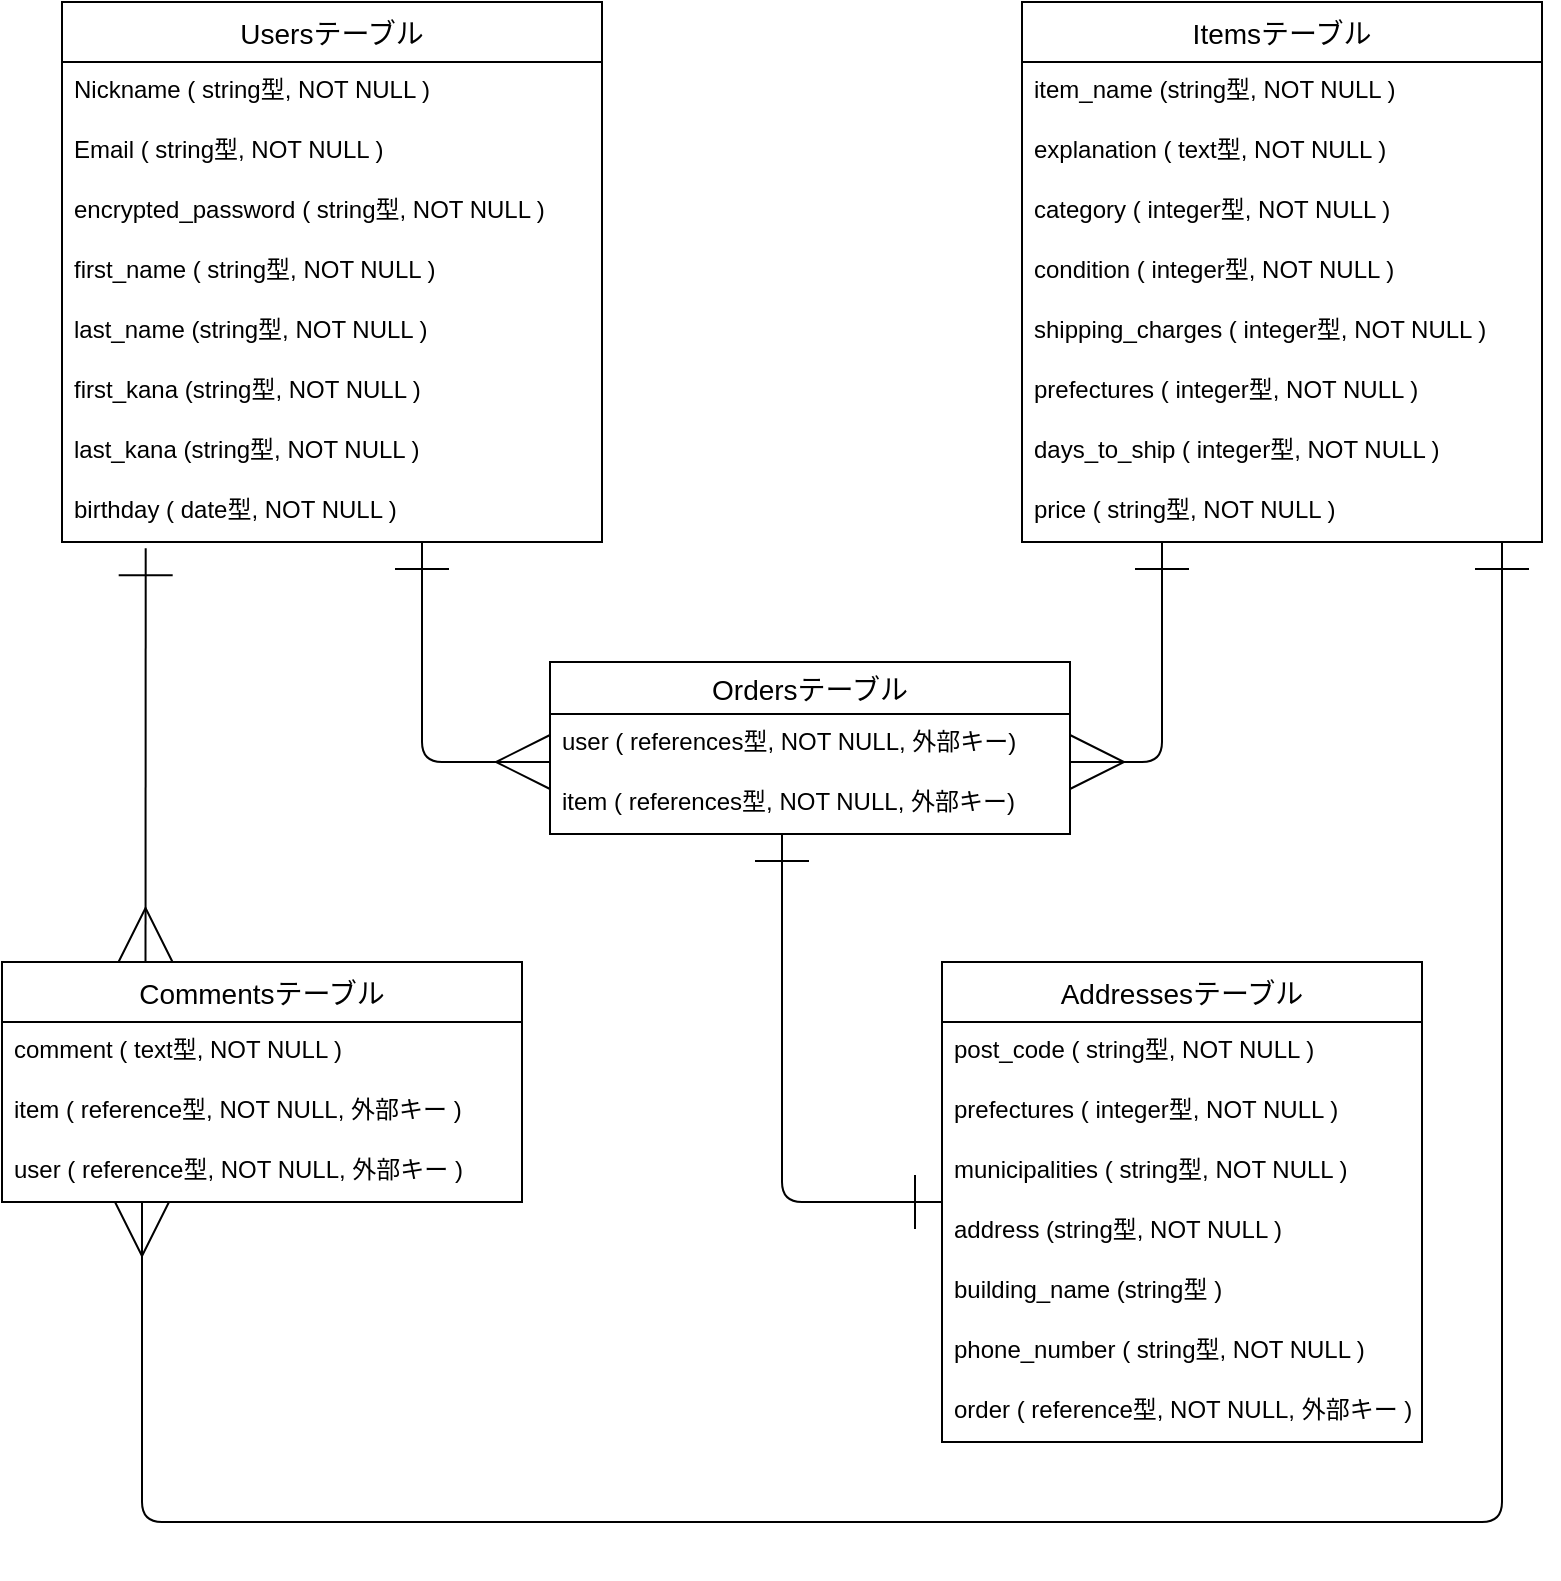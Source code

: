 <mxfile>
    <diagram id="XGgs2xe-O2-CvDhiHOvY" name="ページ1">
        <mxGraphModel dx="842" dy="473" grid="1" gridSize="10" guides="1" tooltips="1" connect="1" arrows="1" fold="1" page="1" pageScale="1" pageWidth="827" pageHeight="1169" math="0" shadow="0">
            <root>
                <mxCell id="0"/>
                <mxCell id="1" parent="0"/>
                <mxCell id="2" value="Usersテーブル" style="swimlane;fontStyle=0;childLayout=stackLayout;horizontal=1;startSize=30;horizontalStack=0;resizeParent=1;resizeParentMax=0;resizeLast=0;collapsible=1;marginBottom=0;align=center;fontSize=14;" parent="1" vertex="1">
                    <mxGeometry x="40" y="80" width="270" height="270" as="geometry">
                        <mxRectangle x="70" y="80" width="60" height="26" as="alternateBounds"/>
                    </mxGeometry>
                </mxCell>
                <mxCell id="3" value="Nickname ( string型, NOT NULL )" style="text;strokeColor=none;fillColor=none;spacingLeft=4;spacingRight=4;overflow=hidden;rotatable=0;points=[[0,0.5],[1,0.5]];portConstraint=eastwest;fontSize=12;" parent="2" vertex="1">
                    <mxGeometry y="30" width="270" height="30" as="geometry"/>
                </mxCell>
                <mxCell id="4" value="Email ( string型, NOT NULL )" style="text;strokeColor=none;fillColor=none;spacingLeft=4;spacingRight=4;overflow=hidden;rotatable=0;points=[[0,0.5],[1,0.5]];portConstraint=eastwest;fontSize=12;" parent="2" vertex="1">
                    <mxGeometry y="60" width="270" height="30" as="geometry"/>
                </mxCell>
                <mxCell id="5" value="encrypted_password ( string型, NOT NULL )" style="text;strokeColor=none;fillColor=none;spacingLeft=4;spacingRight=4;overflow=hidden;rotatable=0;points=[[0,0.5],[1,0.5]];portConstraint=eastwest;fontSize=12;" parent="2" vertex="1">
                    <mxGeometry y="90" width="270" height="30" as="geometry"/>
                </mxCell>
                <mxCell id="16" value="first_name ( string型, NOT NULL )" style="text;strokeColor=none;fillColor=none;spacingLeft=4;spacingRight=4;overflow=hidden;rotatable=0;points=[[0,0.5],[1,0.5]];portConstraint=eastwest;fontSize=12;" parent="2" vertex="1">
                    <mxGeometry y="120" width="270" height="30" as="geometry"/>
                </mxCell>
                <mxCell id="17" value="last_name (string型, NOT NULL )" style="text;strokeColor=none;fillColor=none;spacingLeft=4;spacingRight=4;overflow=hidden;rotatable=0;points=[[0,0.5],[1,0.5]];portConstraint=eastwest;fontSize=12;" parent="2" vertex="1">
                    <mxGeometry y="150" width="270" height="30" as="geometry"/>
                </mxCell>
                <mxCell id="18" value="first_kana (string型, NOT NULL )" style="text;strokeColor=none;fillColor=none;spacingLeft=4;spacingRight=4;overflow=hidden;rotatable=0;points=[[0,0.5],[1,0.5]];portConstraint=eastwest;fontSize=12;" parent="2" vertex="1">
                    <mxGeometry y="180" width="270" height="30" as="geometry"/>
                </mxCell>
                <mxCell id="19" value="last_kana (string型, NOT NULL )" style="text;strokeColor=none;fillColor=none;spacingLeft=4;spacingRight=4;overflow=hidden;rotatable=0;points=[[0,0.5],[1,0.5]];portConstraint=eastwest;fontSize=12;" parent="2" vertex="1">
                    <mxGeometry y="210" width="270" height="30" as="geometry"/>
                </mxCell>
                <mxCell id="20" value="birthday ( date型, NOT NULL )" style="text;strokeColor=none;fillColor=none;spacingLeft=4;spacingRight=4;overflow=hidden;rotatable=0;points=[[0,0.5],[1,0.5]];portConstraint=eastwest;fontSize=12;" parent="2" vertex="1">
                    <mxGeometry y="240" width="270" height="30" as="geometry"/>
                </mxCell>
                <mxCell id="6" value="Itemsテーブル" style="swimlane;fontStyle=0;childLayout=stackLayout;horizontal=1;startSize=30;horizontalStack=0;resizeParent=1;resizeParentMax=0;resizeLast=0;collapsible=1;marginBottom=0;align=center;fontSize=14;" parent="1" vertex="1">
                    <mxGeometry x="520" y="80" width="260" height="270" as="geometry"/>
                </mxCell>
                <mxCell id="8" value="item_name (string型, NOT NULL )" style="text;strokeColor=none;fillColor=none;spacingLeft=4;spacingRight=4;overflow=hidden;rotatable=0;points=[[0,0.5],[1,0.5]];portConstraint=eastwest;fontSize=12;" parent="6" vertex="1">
                    <mxGeometry y="30" width="260" height="30" as="geometry"/>
                </mxCell>
                <mxCell id="39" value="explanation ( text型, NOT NULL )" style="text;strokeColor=none;fillColor=none;spacingLeft=4;spacingRight=4;overflow=hidden;rotatable=0;points=[[0,0.5],[1,0.5]];portConstraint=eastwest;fontSize=12;" parent="6" vertex="1">
                    <mxGeometry y="60" width="260" height="30" as="geometry"/>
                </mxCell>
                <mxCell id="14" value="category ( integer型, NOT NULL )" style="text;strokeColor=none;fillColor=none;spacingLeft=4;spacingRight=4;overflow=hidden;rotatable=0;points=[[0,0.5],[1,0.5]];portConstraint=eastwest;fontSize=12;" parent="6" vertex="1">
                    <mxGeometry y="90" width="260" height="30" as="geometry"/>
                </mxCell>
                <mxCell id="13" value="condition ( integer型, NOT NULL )" style="text;strokeColor=none;fillColor=none;spacingLeft=4;spacingRight=4;overflow=hidden;rotatable=0;points=[[0,0.5],[1,0.5]];portConstraint=eastwest;fontSize=12;" parent="6" vertex="1">
                    <mxGeometry y="120" width="260" height="30" as="geometry"/>
                </mxCell>
                <mxCell id="12" value="shipping_charges ( integer型, NOT NULL )" style="text;strokeColor=none;fillColor=none;spacingLeft=4;spacingRight=4;overflow=hidden;rotatable=0;points=[[0,0.5],[1,0.5]];portConstraint=eastwest;fontSize=12;" parent="6" vertex="1">
                    <mxGeometry y="150" width="260" height="30" as="geometry"/>
                </mxCell>
                <mxCell id="11" value="prefectures ( integer型, NOT NULL )" style="text;strokeColor=none;fillColor=none;spacingLeft=4;spacingRight=4;overflow=hidden;rotatable=0;points=[[0,0.5],[1,0.5]];portConstraint=eastwest;fontSize=12;" parent="6" vertex="1">
                    <mxGeometry y="180" width="260" height="30" as="geometry"/>
                </mxCell>
                <mxCell id="10" value="days_to_ship ( integer型, NOT NULL )" style="text;strokeColor=none;fillColor=none;spacingLeft=4;spacingRight=4;overflow=hidden;rotatable=0;points=[[0,0.5],[1,0.5]];portConstraint=eastwest;fontSize=12;" parent="6" vertex="1">
                    <mxGeometry y="210" width="260" height="30" as="geometry"/>
                </mxCell>
                <mxCell id="9" value="price ( string型, NOT NULL )" style="text;strokeColor=none;fillColor=none;spacingLeft=4;spacingRight=4;overflow=hidden;rotatable=0;points=[[0,0.5],[1,0.5]];portConstraint=eastwest;fontSize=12;" parent="6" vertex="1">
                    <mxGeometry y="240" width="260" height="30" as="geometry"/>
                </mxCell>
                <mxCell id="23" value="Commentsテーブル" style="swimlane;fontStyle=0;childLayout=stackLayout;horizontal=1;startSize=30;horizontalStack=0;resizeParent=1;resizeParentMax=0;resizeLast=0;collapsible=1;marginBottom=0;align=center;fontSize=14;direction=east;" parent="1" vertex="1">
                    <mxGeometry x="10" y="560" width="260" height="120" as="geometry"/>
                </mxCell>
                <mxCell id="24" value="comment ( text型, NOT NULL )" style="text;strokeColor=none;fillColor=none;spacingLeft=4;spacingRight=4;overflow=hidden;rotatable=0;points=[[0,0.5],[1,0.5]];portConstraint=eastwest;fontSize=12;" parent="23" vertex="1">
                    <mxGeometry y="30" width="260" height="30" as="geometry"/>
                </mxCell>
                <mxCell id="40" value="item ( reference型, NOT NULL, 外部キー )" style="text;strokeColor=none;fillColor=none;spacingLeft=4;spacingRight=4;overflow=hidden;rotatable=0;points=[[0,0.5],[1,0.5]];portConstraint=eastwest;fontSize=12;" parent="23" vertex="1">
                    <mxGeometry y="60" width="260" height="30" as="geometry"/>
                </mxCell>
                <mxCell id="41" value="user ( reference型, NOT NULL, 外部キー )" style="text;strokeColor=none;fillColor=none;spacingLeft=4;spacingRight=4;overflow=hidden;rotatable=0;points=[[0,0.5],[1,0.5]];portConstraint=eastwest;fontSize=12;" parent="23" vertex="1">
                    <mxGeometry y="90" width="260" height="30" as="geometry"/>
                </mxCell>
                <mxCell id="27" value="Addressesテーブル" style="swimlane;fontStyle=0;childLayout=stackLayout;horizontal=1;startSize=30;horizontalStack=0;resizeParent=1;resizeParentMax=0;resizeLast=0;collapsible=1;marginBottom=0;align=center;fontSize=14;" parent="1" vertex="1">
                    <mxGeometry x="480" y="560" width="240" height="240" as="geometry"/>
                </mxCell>
                <mxCell id="34" value="post_code ( string型, NOT NULL )" style="text;strokeColor=none;fillColor=none;spacingLeft=4;spacingRight=4;overflow=hidden;rotatable=0;points=[[0,0.5],[1,0.5]];portConstraint=eastwest;fontSize=12;" parent="27" vertex="1">
                    <mxGeometry y="30" width="240" height="30" as="geometry"/>
                </mxCell>
                <mxCell id="33" value="prefectures ( integer型, NOT NULL )" style="text;strokeColor=none;fillColor=none;spacingLeft=4;spacingRight=4;overflow=hidden;rotatable=0;points=[[0,0.5],[1,0.5]];portConstraint=eastwest;fontSize=12;" parent="27" vertex="1">
                    <mxGeometry y="60" width="240" height="30" as="geometry"/>
                </mxCell>
                <mxCell id="32" value="municipalities ( string型, NOT NULL )" style="text;strokeColor=none;fillColor=none;spacingLeft=4;spacingRight=4;overflow=hidden;rotatable=0;points=[[0,0.5],[1,0.5]];portConstraint=eastwest;fontSize=12;" parent="27" vertex="1">
                    <mxGeometry y="90" width="240" height="30" as="geometry"/>
                </mxCell>
                <mxCell id="35" value="address (string型, NOT NULL )" style="text;strokeColor=none;fillColor=none;spacingLeft=4;spacingRight=4;overflow=hidden;rotatable=0;points=[[0,0.5],[1,0.5]];portConstraint=eastwest;fontSize=12;" parent="27" vertex="1">
                    <mxGeometry y="120" width="240" height="30" as="geometry"/>
                </mxCell>
                <mxCell id="38" value="building_name (string型 )" style="text;strokeColor=none;fillColor=none;spacingLeft=4;spacingRight=4;overflow=hidden;rotatable=0;points=[[0,0.5],[1,0.5]];portConstraint=eastwest;fontSize=12;" parent="27" vertex="1">
                    <mxGeometry y="150" width="240" height="30" as="geometry"/>
                </mxCell>
                <mxCell id="37" value="phone_number ( string型, NOT NULL )" style="text;strokeColor=none;fillColor=none;spacingLeft=4;spacingRight=4;overflow=hidden;rotatable=0;points=[[0,0.5],[1,0.5]];portConstraint=eastwest;fontSize=12;" parent="27" vertex="1">
                    <mxGeometry y="180" width="240" height="30" as="geometry"/>
                </mxCell>
                <mxCell id="36" value="order ( reference型, NOT NULL, 外部キー )" style="text;strokeColor=none;fillColor=none;spacingLeft=4;spacingRight=4;overflow=hidden;rotatable=0;points=[[0,0.5],[1,0.5]];portConstraint=eastwest;fontSize=12;" parent="27" vertex="1">
                    <mxGeometry y="210" width="240" height="30" as="geometry"/>
                </mxCell>
                <mxCell id="67" style="edgeStyle=orthogonalEdgeStyle;html=1;startArrow=ERone;startFill=0;endArrow=ERone;endFill=0;startSize=25;endSize=25;targetPerimeterSpacing=0;strokeWidth=1;" edge="1" parent="1" source="55" target="27">
                    <mxGeometry relative="1" as="geometry">
                        <mxPoint x="400" y="530" as="sourcePoint"/>
                        <Array as="points">
                            <mxPoint x="400" y="680"/>
                        </Array>
                    </mxGeometry>
                </mxCell>
                <mxCell id="55" value="Ordersテーブル" style="swimlane;fontStyle=0;childLayout=stackLayout;horizontal=1;startSize=26;horizontalStack=0;resizeParent=1;resizeParentMax=0;resizeLast=0;collapsible=1;marginBottom=0;align=center;fontSize=14;" vertex="1" parent="1">
                    <mxGeometry x="284" y="410" width="260" height="86" as="geometry"/>
                </mxCell>
                <mxCell id="56" value="user ( references型, NOT NULL, 外部キー)" style="text;strokeColor=none;fillColor=none;spacingLeft=4;spacingRight=4;overflow=hidden;rotatable=0;points=[[0,0.5],[1,0.5]];portConstraint=eastwest;fontSize=12;" vertex="1" parent="55">
                    <mxGeometry y="26" width="260" height="30" as="geometry"/>
                </mxCell>
                <mxCell id="58" value="item ( references型, NOT NULL, 外部キー)" style="text;strokeColor=none;fillColor=none;spacingLeft=4;spacingRight=4;overflow=hidden;rotatable=0;points=[[0,0.5],[1,0.5]];portConstraint=eastwest;fontSize=12;" vertex="1" parent="55">
                    <mxGeometry y="56" width="260" height="30" as="geometry"/>
                </mxCell>
                <mxCell id="59" style="edgeStyle=orthogonalEdgeStyle;html=1;startArrow=ERone;startFill=0;endArrow=ERmany;endFill=0;startSize=25;endSize=25;targetPerimeterSpacing=0;strokeWidth=1;" edge="1" parent="1" source="2" target="55">
                    <mxGeometry relative="1" as="geometry">
                        <Array as="points">
                            <mxPoint x="220" y="460"/>
                        </Array>
                    </mxGeometry>
                </mxCell>
                <mxCell id="60" style="edgeStyle=orthogonalEdgeStyle;html=1;startArrow=ERone;startFill=0;endArrow=ERmany;endFill=0;startSize=25;endSize=25;targetPerimeterSpacing=0;strokeWidth=1;" edge="1" parent="1" source="6" target="55">
                    <mxGeometry relative="1" as="geometry">
                        <Array as="points">
                            <mxPoint x="590" y="460"/>
                        </Array>
                    </mxGeometry>
                </mxCell>
                <mxCell id="62" style="edgeStyle=orthogonalEdgeStyle;html=1;startArrow=ERone;startFill=0;endArrow=ERmany;endFill=0;startSize=25;endSize=25;targetPerimeterSpacing=0;strokeWidth=1;" edge="1" parent="1" source="6" target="23">
                    <mxGeometry relative="1" as="geometry">
                        <mxPoint x="40" y="210" as="sourcePoint"/>
                        <Array as="points">
                            <mxPoint x="760" y="840"/>
                            <mxPoint x="80" y="840"/>
                        </Array>
                    </mxGeometry>
                </mxCell>
                <mxCell id="64" style="edgeStyle=none;html=1;entryX=0.276;entryY=0;entryDx=0;entryDy=0;entryPerimeter=0;startArrow=ERone;startFill=0;endArrow=ERmany;endFill=0;startSize=25;endSize=25;targetPerimeterSpacing=0;strokeWidth=1;exitX=0.155;exitY=1.103;exitDx=0;exitDy=0;exitPerimeter=0;" edge="1" parent="1" source="20" target="23">
                    <mxGeometry relative="1" as="geometry"/>
                </mxCell>
            </root>
        </mxGraphModel>
    </diagram>
</mxfile>